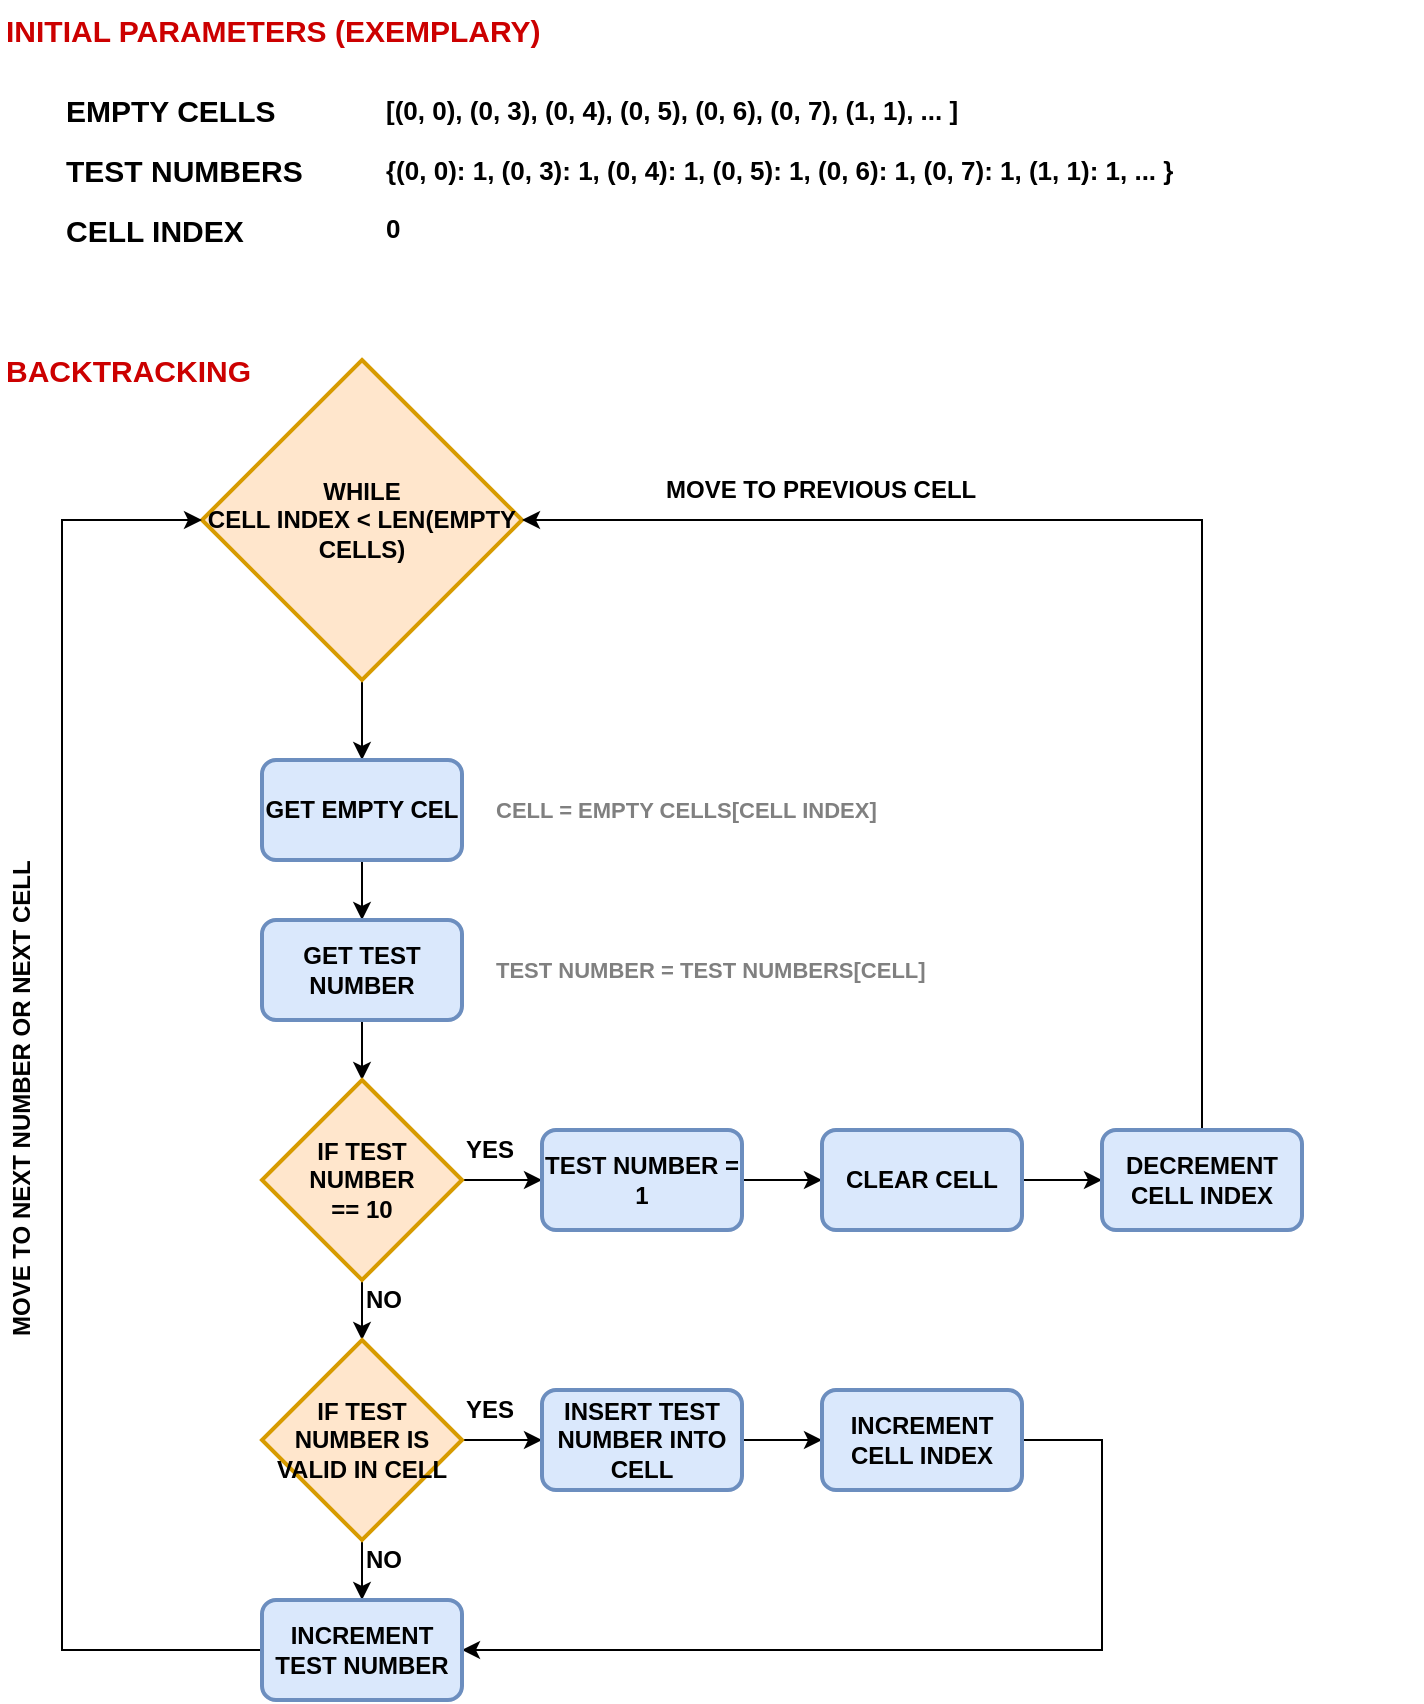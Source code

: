 <mxfile version="14.2.9" type="device"><diagram id="_UvZdc7_ESoYw32FBNkb" name="Page-1"><mxGraphModel dx="1422" dy="1894" grid="1" gridSize="10" guides="1" tooltips="1" connect="1" arrows="1" fold="1" page="1" pageScale="1" pageWidth="850" pageHeight="1100" math="0" shadow="0"><root><mxCell id="0"/><mxCell id="1" parent="0"/><mxCell id="gNA5Px8I424pubaqFdOx-1" value="&lt;div align=&quot;left&quot;&gt;&lt;font style=&quot;font-size: 15px&quot; face=&quot;Helvetica&quot;&gt;&lt;b&gt;EMPTY CELLS&lt;/b&gt;&lt;/font&gt;&lt;/div&gt;" style="rounded=0;whiteSpace=wrap;html=1;fillColor=none;strokeColor=none;align=left;" vertex="1" parent="1"><mxGeometry x="40" y="20" width="150" height="30" as="geometry"/></mxCell><mxCell id="gNA5Px8I424pubaqFdOx-3" value="&lt;div align=&quot;left&quot;&gt;&lt;b&gt;&lt;font style=&quot;font-size: 15px&quot;&gt;TEST NUMBERS&lt;/font&gt;&lt;/b&gt;&lt;/div&gt;" style="rounded=0;whiteSpace=wrap;html=1;fillColor=none;strokeColor=none;align=left;" vertex="1" parent="1"><mxGeometry x="40" y="50" width="150" height="30" as="geometry"/></mxCell><mxCell id="gNA5Px8I424pubaqFdOx-4" value="&lt;div style=&quot;font-size: 13px&quot; align=&quot;left&quot;&gt;&lt;font style=&quot;font-size: 13px&quot;&gt;&lt;b&gt;&lt;font style=&quot;font-size: 13px&quot;&gt;[(0, 0), (0, 3), (0, 4), (0, 5), (0, 6), (0, 7), (1, 1), ... ]&lt;/font&gt;&lt;/b&gt;&lt;/font&gt;&lt;/div&gt;" style="rounded=0;whiteSpace=wrap;html=1;fillColor=none;strokeColor=none;align=left;" vertex="1" parent="1"><mxGeometry x="200" y="20" width="430" height="30" as="geometry"/></mxCell><mxCell id="gNA5Px8I424pubaqFdOx-5" value="&lt;div style=&quot;font-size: 13px&quot; align=&quot;left&quot;&gt;&lt;b&gt;&lt;font style=&quot;font-size: 13px&quot;&gt;{(0, 0): 1, (0, 3): 1, (0, 4): 1, (0, 5): 1, (0, 6): 1, (0, 7): 1, (1, 1): 1, ... }&lt;/font&gt;&lt;/b&gt;&lt;/div&gt;" style="rounded=0;whiteSpace=wrap;html=1;fillColor=none;strokeColor=none;align=left;" vertex="1" parent="1"><mxGeometry x="200" y="50" width="520" height="30" as="geometry"/></mxCell><mxCell id="gNA5Px8I424pubaqFdOx-6" value="&lt;div align=&quot;left&quot;&gt;&lt;b&gt;&lt;font style=&quot;font-size: 15px&quot;&gt;CELL INDEX&lt;br&gt;&lt;/font&gt;&lt;/b&gt;&lt;/div&gt;" style="rounded=0;whiteSpace=wrap;html=1;fillColor=none;strokeColor=none;align=left;" vertex="1" parent="1"><mxGeometry x="40" y="80" width="150" height="30" as="geometry"/></mxCell><mxCell id="gNA5Px8I424pubaqFdOx-7" value="&lt;div style=&quot;font-size: 13px&quot; align=&quot;left&quot;&gt;&lt;b&gt;&lt;font style=&quot;font-size: 13px&quot;&gt;0&lt;br&gt;&lt;/font&gt;&lt;/b&gt;&lt;/div&gt;" style="text;whiteSpace=wrap;html=1;" vertex="1" parent="1"><mxGeometry x="200" y="80" width="340" height="30" as="geometry"/></mxCell><mxCell id="gNA5Px8I424pubaqFdOx-11" value="" style="edgeStyle=orthogonalEdgeStyle;rounded=0;orthogonalLoop=1;jettySize=auto;html=1;" edge="1" parent="1" source="gNA5Px8I424pubaqFdOx-8" target="gNA5Px8I424pubaqFdOx-9"><mxGeometry relative="1" as="geometry"/></mxCell><mxCell id="gNA5Px8I424pubaqFdOx-8" value="&lt;div&gt;&lt;b&gt;WHILE&lt;/b&gt;&lt;/div&gt;&lt;div&gt;&lt;b&gt;CELL INDEX &amp;lt; LEN(EMPTY CELLS)&lt;/b&gt;&lt;/div&gt;" style="strokeWidth=2;html=1;shape=mxgraph.flowchart.decision;whiteSpace=wrap;fillColor=#ffe6cc;strokeColor=#d79b00;" vertex="1" parent="1"><mxGeometry x="110" y="160" width="160" height="160" as="geometry"/></mxCell><mxCell id="gNA5Px8I424pubaqFdOx-12" value="" style="edgeStyle=orthogonalEdgeStyle;rounded=0;orthogonalLoop=1;jettySize=auto;html=1;" edge="1" parent="1" source="gNA5Px8I424pubaqFdOx-9" target="gNA5Px8I424pubaqFdOx-10"><mxGeometry relative="1" as="geometry"/></mxCell><mxCell id="gNA5Px8I424pubaqFdOx-9" value="&lt;b&gt;GET EMPTY CEL&lt;/b&gt;" style="rounded=1;whiteSpace=wrap;html=1;absoluteArcSize=1;arcSize=14;strokeWidth=2;fillColor=#dae8fc;strokeColor=#6c8ebf;" vertex="1" parent="1"><mxGeometry x="140" y="360" width="100" height="50" as="geometry"/></mxCell><mxCell id="gNA5Px8I424pubaqFdOx-21" value="" style="edgeStyle=orthogonalEdgeStyle;rounded=0;orthogonalLoop=1;jettySize=auto;html=1;" edge="1" parent="1" source="gNA5Px8I424pubaqFdOx-10" target="gNA5Px8I424pubaqFdOx-13"><mxGeometry relative="1" as="geometry"/></mxCell><mxCell id="gNA5Px8I424pubaqFdOx-10" value="&lt;b&gt;GET TEST NUMBER&lt;/b&gt;" style="rounded=1;whiteSpace=wrap;html=1;absoluteArcSize=1;arcSize=14;strokeWidth=2;fillColor=#dae8fc;strokeColor=#6c8ebf;" vertex="1" parent="1"><mxGeometry x="140" y="440" width="100" height="50" as="geometry"/></mxCell><mxCell id="gNA5Px8I424pubaqFdOx-22" value="" style="edgeStyle=orthogonalEdgeStyle;rounded=0;orthogonalLoop=1;jettySize=auto;html=1;" edge="1" parent="1" source="gNA5Px8I424pubaqFdOx-13" target="gNA5Px8I424pubaqFdOx-14"><mxGeometry relative="1" as="geometry"/></mxCell><mxCell id="gNA5Px8I424pubaqFdOx-34" value="" style="edgeStyle=orthogonalEdgeStyle;rounded=0;orthogonalLoop=1;jettySize=auto;html=1;" edge="1" parent="1" source="gNA5Px8I424pubaqFdOx-13" target="gNA5Px8I424pubaqFdOx-33"><mxGeometry relative="1" as="geometry"/></mxCell><mxCell id="gNA5Px8I424pubaqFdOx-13" value="&lt;div&gt;&lt;b&gt;IF TEST NUMBER&lt;/b&gt;&lt;/div&gt;&lt;div&gt;&lt;b&gt;== 10&lt;/b&gt;&lt;/div&gt;" style="strokeWidth=2;html=1;shape=mxgraph.flowchart.decision;whiteSpace=wrap;fillColor=#ffe6cc;strokeColor=#d79b00;" vertex="1" parent="1"><mxGeometry x="140" y="520" width="100" height="100" as="geometry"/></mxCell><mxCell id="gNA5Px8I424pubaqFdOx-23" value="" style="edgeStyle=orthogonalEdgeStyle;rounded=0;orthogonalLoop=1;jettySize=auto;html=1;" edge="1" parent="1" source="gNA5Px8I424pubaqFdOx-14" target="gNA5Px8I424pubaqFdOx-17"><mxGeometry relative="1" as="geometry"/></mxCell><mxCell id="gNA5Px8I424pubaqFdOx-14" value="&lt;b&gt;TEST NUMBER = 1&lt;/b&gt;" style="rounded=1;whiteSpace=wrap;html=1;absoluteArcSize=1;arcSize=14;strokeWidth=2;fillColor=#dae8fc;strokeColor=#6c8ebf;" vertex="1" parent="1"><mxGeometry x="280" y="545" width="100" height="50" as="geometry"/></mxCell><mxCell id="gNA5Px8I424pubaqFdOx-24" value="" style="edgeStyle=orthogonalEdgeStyle;rounded=0;orthogonalLoop=1;jettySize=auto;html=1;" edge="1" parent="1" source="gNA5Px8I424pubaqFdOx-17" target="gNA5Px8I424pubaqFdOx-18"><mxGeometry relative="1" as="geometry"/></mxCell><mxCell id="gNA5Px8I424pubaqFdOx-17" value="&lt;b&gt;CLEAR CELL&lt;/b&gt;" style="rounded=1;whiteSpace=wrap;html=1;absoluteArcSize=1;arcSize=14;strokeWidth=2;fillColor=#dae8fc;strokeColor=#6c8ebf;" vertex="1" parent="1"><mxGeometry x="420" y="545" width="100" height="50" as="geometry"/></mxCell><mxCell id="gNA5Px8I424pubaqFdOx-19" style="edgeStyle=orthogonalEdgeStyle;rounded=0;orthogonalLoop=1;jettySize=auto;html=1;exitX=0.5;exitY=0;exitDx=0;exitDy=0;entryX=1;entryY=0.5;entryDx=0;entryDy=0;entryPerimeter=0;" edge="1" parent="1" source="gNA5Px8I424pubaqFdOx-18" target="gNA5Px8I424pubaqFdOx-8"><mxGeometry relative="1" as="geometry"/></mxCell><mxCell id="gNA5Px8I424pubaqFdOx-18" value="&lt;b&gt;DECREMENT CELL INDEX&lt;/b&gt;" style="rounded=1;whiteSpace=wrap;html=1;absoluteArcSize=1;arcSize=14;strokeWidth=2;fillColor=#dae8fc;strokeColor=#6c8ebf;" vertex="1" parent="1"><mxGeometry x="560" y="545" width="100" height="50" as="geometry"/></mxCell><mxCell id="gNA5Px8I424pubaqFdOx-20" value="&lt;b&gt;MOVE TO PREVIOUS CELL&lt;/b&gt;" style="rounded=0;whiteSpace=wrap;html=1;fillColor=none;strokeColor=none;align=left;" vertex="1" parent="1"><mxGeometry x="340" y="210" width="190" height="30" as="geometry"/></mxCell><mxCell id="gNA5Px8I424pubaqFdOx-25" value="&lt;b&gt;NO&lt;/b&gt;" style="rounded=0;whiteSpace=wrap;html=1;fillColor=none;strokeColor=none;align=left;" vertex="1" parent="1"><mxGeometry x="190" y="750" width="30" height="20" as="geometry"/></mxCell><mxCell id="gNA5Px8I424pubaqFdOx-28" value="&lt;b&gt;YES&lt;/b&gt;" style="rounded=0;whiteSpace=wrap;html=1;fillColor=none;strokeColor=none;align=left;" vertex="1" parent="1"><mxGeometry x="240" y="545" width="30" height="20" as="geometry"/></mxCell><mxCell id="gNA5Px8I424pubaqFdOx-31" value="&lt;b&gt;YES&lt;/b&gt;" style="rounded=0;whiteSpace=wrap;html=1;fillColor=none;strokeColor=none;align=left;" vertex="1" parent="1"><mxGeometry x="240" y="675" width="30" height="20" as="geometry"/></mxCell><mxCell id="gNA5Px8I424pubaqFdOx-32" value="&lt;div align=&quot;left&quot;&gt;&lt;font color=&quot;#CC0000&quot;&gt;&lt;b&gt;&lt;font style=&quot;font-size: 15px&quot;&gt;BACKTRACKING&lt;/font&gt;&lt;/b&gt;&lt;/font&gt;&lt;/div&gt;" style="rounded=0;whiteSpace=wrap;html=1;fillColor=none;strokeColor=none;align=left;" vertex="1" parent="1"><mxGeometry x="10" y="150" width="150" height="30" as="geometry"/></mxCell><mxCell id="gNA5Px8I424pubaqFdOx-39" value="" style="edgeStyle=orthogonalEdgeStyle;rounded=0;orthogonalLoop=1;jettySize=auto;html=1;" edge="1" parent="1" source="gNA5Px8I424pubaqFdOx-33" target="gNA5Px8I424pubaqFdOx-36"><mxGeometry relative="1" as="geometry"/></mxCell><mxCell id="gNA5Px8I424pubaqFdOx-40" value="" style="edgeStyle=orthogonalEdgeStyle;rounded=0;orthogonalLoop=1;jettySize=auto;html=1;" edge="1" parent="1" source="gNA5Px8I424pubaqFdOx-33" target="gNA5Px8I424pubaqFdOx-38"><mxGeometry relative="1" as="geometry"/></mxCell><mxCell id="gNA5Px8I424pubaqFdOx-33" value="&lt;b&gt;IF TEST NUMBER IS VALID IN CELL&lt;/b&gt;" style="strokeWidth=2;html=1;shape=mxgraph.flowchart.decision;whiteSpace=wrap;fillColor=#ffe6cc;strokeColor=#d79b00;" vertex="1" parent="1"><mxGeometry x="140" y="650" width="100" height="100" as="geometry"/></mxCell><mxCell id="gNA5Px8I424pubaqFdOx-35" value="&lt;b&gt;NO&lt;/b&gt;" style="rounded=0;whiteSpace=wrap;html=1;fillColor=none;strokeColor=none;align=left;" vertex="1" parent="1"><mxGeometry x="190" y="620" width="30" height="20" as="geometry"/></mxCell><mxCell id="gNA5Px8I424pubaqFdOx-41" value="" style="edgeStyle=orthogonalEdgeStyle;rounded=0;orthogonalLoop=1;jettySize=auto;html=1;" edge="1" parent="1" source="gNA5Px8I424pubaqFdOx-36" target="gNA5Px8I424pubaqFdOx-37"><mxGeometry relative="1" as="geometry"/></mxCell><mxCell id="gNA5Px8I424pubaqFdOx-36" value="&lt;b&gt;INSERT TEST NUMBER INTO CELL&lt;/b&gt;" style="rounded=1;whiteSpace=wrap;html=1;absoluteArcSize=1;arcSize=14;strokeWidth=2;fillColor=#dae8fc;strokeColor=#6c8ebf;" vertex="1" parent="1"><mxGeometry x="280" y="675" width="100" height="50" as="geometry"/></mxCell><mxCell id="gNA5Px8I424pubaqFdOx-43" style="edgeStyle=orthogonalEdgeStyle;rounded=0;orthogonalLoop=1;jettySize=auto;html=1;exitX=1;exitY=0.5;exitDx=0;exitDy=0;entryX=1;entryY=0.5;entryDx=0;entryDy=0;" edge="1" parent="1" source="gNA5Px8I424pubaqFdOx-37" target="gNA5Px8I424pubaqFdOx-38"><mxGeometry relative="1" as="geometry"><Array as="points"><mxPoint x="560" y="700"/><mxPoint x="560" y="805"/></Array></mxGeometry></mxCell><mxCell id="gNA5Px8I424pubaqFdOx-37" value="&lt;b&gt;INCREMENT CELL INDEX&lt;/b&gt;" style="rounded=1;whiteSpace=wrap;html=1;absoluteArcSize=1;arcSize=14;strokeWidth=2;fillColor=#dae8fc;strokeColor=#6c8ebf;" vertex="1" parent="1"><mxGeometry x="420" y="675" width="100" height="50" as="geometry"/></mxCell><mxCell id="gNA5Px8I424pubaqFdOx-44" style="edgeStyle=orthogonalEdgeStyle;rounded=0;orthogonalLoop=1;jettySize=auto;html=1;exitX=0;exitY=0.5;exitDx=0;exitDy=0;entryX=0;entryY=0.5;entryDx=0;entryDy=0;entryPerimeter=0;" edge="1" parent="1" source="gNA5Px8I424pubaqFdOx-38" target="gNA5Px8I424pubaqFdOx-8"><mxGeometry relative="1" as="geometry"><Array as="points"><mxPoint x="40" y="805"/><mxPoint x="40" y="240"/></Array></mxGeometry></mxCell><mxCell id="gNA5Px8I424pubaqFdOx-38" value="&lt;b&gt;INCREMENT TEST NUMBER&lt;/b&gt;" style="rounded=1;whiteSpace=wrap;html=1;absoluteArcSize=1;arcSize=14;strokeWidth=2;fillColor=#dae8fc;strokeColor=#6c8ebf;" vertex="1" parent="1"><mxGeometry x="140" y="780" width="100" height="50" as="geometry"/></mxCell><mxCell id="gNA5Px8I424pubaqFdOx-45" value="&lt;div style=&quot;font-size: 11px&quot; align=&quot;left&quot;&gt;&lt;font style=&quot;font-size: 11px&quot; face=&quot;Helvetica&quot; color=&quot;#808080&quot;&gt;&lt;b&gt;CELL = EMPTY CELLS[CELL INDEX]&lt;br&gt;&lt;/b&gt;&lt;/font&gt;&lt;/div&gt;" style="rounded=0;whiteSpace=wrap;html=1;fillColor=none;strokeColor=none;align=left;" vertex="1" parent="1"><mxGeometry x="255" y="370" width="235" height="30" as="geometry"/></mxCell><mxCell id="gNA5Px8I424pubaqFdOx-47" value="&lt;div style=&quot;font-size: 11px&quot; align=&quot;left&quot;&gt;&lt;font style=&quot;font-size: 11px&quot; face=&quot;Helvetica&quot; color=&quot;#808080&quot;&gt;&lt;b&gt;TEST NUMBER = TEST NUMBERS[CELL]&lt;br&gt;&lt;/b&gt;&lt;/font&gt;&lt;/div&gt;" style="rounded=0;whiteSpace=wrap;html=1;fillColor=none;strokeColor=none;align=left;" vertex="1" parent="1"><mxGeometry x="255" y="450" width="265" height="30" as="geometry"/></mxCell><mxCell id="gNA5Px8I424pubaqFdOx-48" value="&lt;div align=&quot;left&quot;&gt;&lt;font color=&quot;#CC0000&quot;&gt;&lt;b&gt;&lt;font style=&quot;font-size: 15px&quot;&gt;INITIAL PARAMETERS (EXEMPLARY)&lt;br&gt;&lt;/font&gt;&lt;/b&gt;&lt;/font&gt;&lt;/div&gt;" style="rounded=0;whiteSpace=wrap;html=1;fillColor=none;strokeColor=none;align=left;" vertex="1" parent="1"><mxGeometry x="10" y="-20" width="360" height="30" as="geometry"/></mxCell><mxCell id="gNA5Px8I424pubaqFdOx-49" value="&lt;b&gt;MOVE TO NEXT NUMBER OR NEXT CELL&lt;br&gt;&lt;/b&gt;" style="rounded=0;whiteSpace=wrap;html=1;fillColor=none;strokeColor=none;align=left;rotation=-90;" vertex="1" parent="1"><mxGeometry x="-130" y="490" width="300" height="20" as="geometry"/></mxCell></root></mxGraphModel></diagram></mxfile>